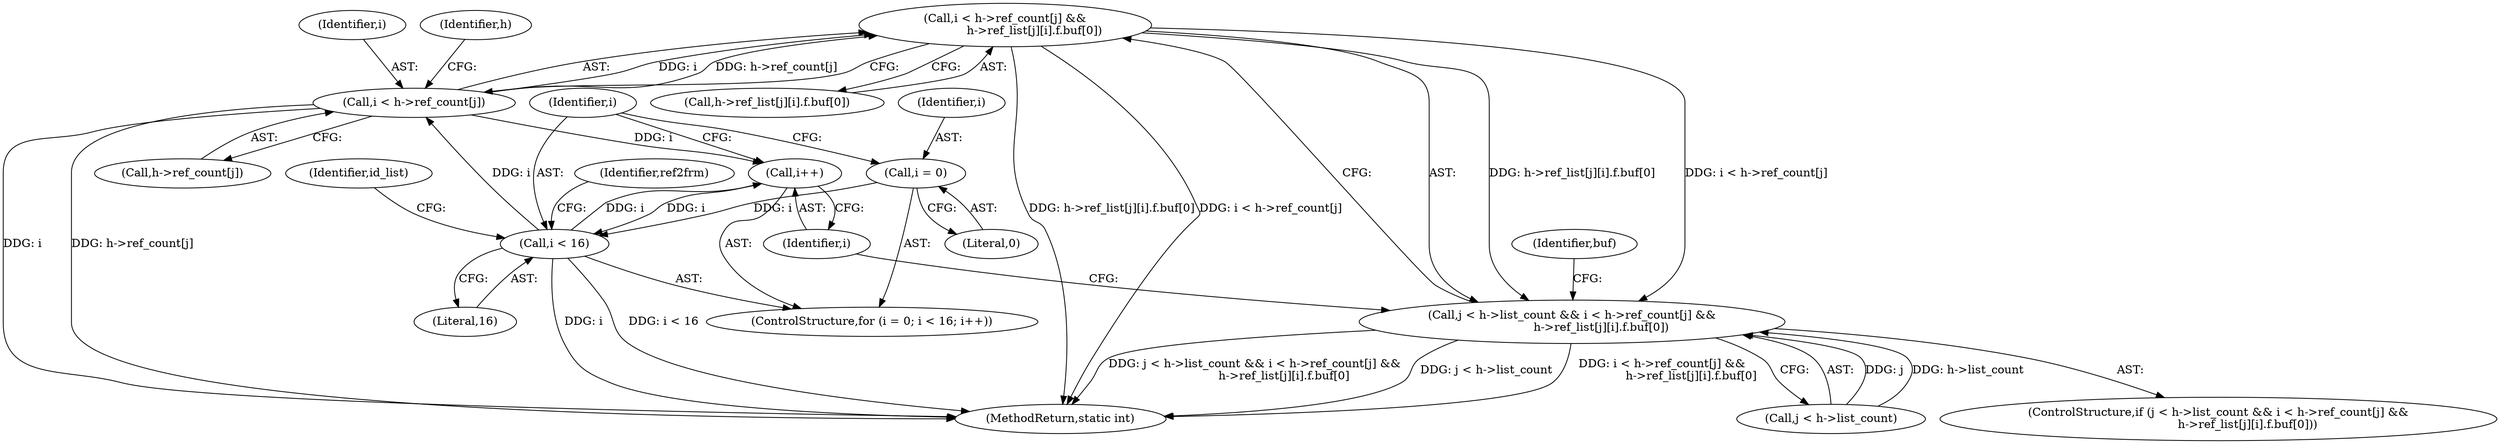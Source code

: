 digraph "0_FFmpeg_29ffeef5e73b8f41ff3a3f2242d356759c66f91f@pointer" {
"1003034" [label="(Call,i < h->ref_count[j] &&\n                h->ref_list[j][i].f.buf[0])"];
"1003035" [label="(Call,i < h->ref_count[j])"];
"1003016" [label="(Call,i < 16)"];
"1003019" [label="(Call,i++)"];
"1003013" [label="(Call,i = 0)"];
"1003028" [label="(Call,j < h->list_count && i < h->ref_count[j] &&\n                h->ref_list[j][i].f.buf[0])"];
"1003016" [label="(Call,i < 16)"];
"1003029" [label="(Call,j < h->list_count)"];
"1003018" [label="(Literal,16)"];
"1003017" [label="(Identifier,i)"];
"1003015" [label="(Literal,0)"];
"1003019" [label="(Call,i++)"];
"1003035" [label="(Call,i < h->ref_count[j])"];
"1003013" [label="(Call,i = 0)"];
"1003036" [label="(Identifier,i)"];
"1003042" [label="(Call,h->ref_list[j][i].f.buf[0])"];
"1003037" [label="(Call,h->ref_count[j])"];
"1003020" [label="(Identifier,i)"];
"1003014" [label="(Identifier,i)"];
"1003024" [label="(Identifier,id_list)"];
"1003059" [label="(Identifier,buf)"];
"1003012" [label="(ControlStructure,for (i = 0; i < 16; i++))"];
"1003028" [label="(Call,j < h->list_count && i < h->ref_count[j] &&\n                h->ref_list[j][i].f.buf[0])"];
"1003034" [label="(Call,i < h->ref_count[j] &&\n                h->ref_list[j][i].f.buf[0])"];
"1003426" [label="(MethodReturn,static int)"];
"1003048" [label="(Identifier,h)"];
"1003155" [label="(Identifier,ref2frm)"];
"1003027" [label="(ControlStructure,if (j < h->list_count && i < h->ref_count[j] &&\n                h->ref_list[j][i].f.buf[0]))"];
"1003034" -> "1003028"  [label="AST: "];
"1003034" -> "1003035"  [label="CFG: "];
"1003034" -> "1003042"  [label="CFG: "];
"1003035" -> "1003034"  [label="AST: "];
"1003042" -> "1003034"  [label="AST: "];
"1003028" -> "1003034"  [label="CFG: "];
"1003034" -> "1003426"  [label="DDG: h->ref_list[j][i].f.buf[0]"];
"1003034" -> "1003426"  [label="DDG: i < h->ref_count[j]"];
"1003034" -> "1003028"  [label="DDG: i < h->ref_count[j]"];
"1003034" -> "1003028"  [label="DDG: h->ref_list[j][i].f.buf[0]"];
"1003035" -> "1003034"  [label="DDG: i"];
"1003035" -> "1003034"  [label="DDG: h->ref_count[j]"];
"1003035" -> "1003037"  [label="CFG: "];
"1003036" -> "1003035"  [label="AST: "];
"1003037" -> "1003035"  [label="AST: "];
"1003048" -> "1003035"  [label="CFG: "];
"1003035" -> "1003426"  [label="DDG: h->ref_count[j]"];
"1003035" -> "1003426"  [label="DDG: i"];
"1003035" -> "1003019"  [label="DDG: i"];
"1003016" -> "1003035"  [label="DDG: i"];
"1003016" -> "1003012"  [label="AST: "];
"1003016" -> "1003018"  [label="CFG: "];
"1003017" -> "1003016"  [label="AST: "];
"1003018" -> "1003016"  [label="AST: "];
"1003024" -> "1003016"  [label="CFG: "];
"1003155" -> "1003016"  [label="CFG: "];
"1003016" -> "1003426"  [label="DDG: i"];
"1003016" -> "1003426"  [label="DDG: i < 16"];
"1003019" -> "1003016"  [label="DDG: i"];
"1003013" -> "1003016"  [label="DDG: i"];
"1003016" -> "1003019"  [label="DDG: i"];
"1003019" -> "1003012"  [label="AST: "];
"1003019" -> "1003020"  [label="CFG: "];
"1003020" -> "1003019"  [label="AST: "];
"1003017" -> "1003019"  [label="CFG: "];
"1003013" -> "1003012"  [label="AST: "];
"1003013" -> "1003015"  [label="CFG: "];
"1003014" -> "1003013"  [label="AST: "];
"1003015" -> "1003013"  [label="AST: "];
"1003017" -> "1003013"  [label="CFG: "];
"1003028" -> "1003027"  [label="AST: "];
"1003028" -> "1003029"  [label="CFG: "];
"1003029" -> "1003028"  [label="AST: "];
"1003059" -> "1003028"  [label="CFG: "];
"1003020" -> "1003028"  [label="CFG: "];
"1003028" -> "1003426"  [label="DDG: j < h->list_count && i < h->ref_count[j] &&\n                h->ref_list[j][i].f.buf[0]"];
"1003028" -> "1003426"  [label="DDG: j < h->list_count"];
"1003028" -> "1003426"  [label="DDG: i < h->ref_count[j] &&\n                h->ref_list[j][i].f.buf[0]"];
"1003029" -> "1003028"  [label="DDG: j"];
"1003029" -> "1003028"  [label="DDG: h->list_count"];
}
